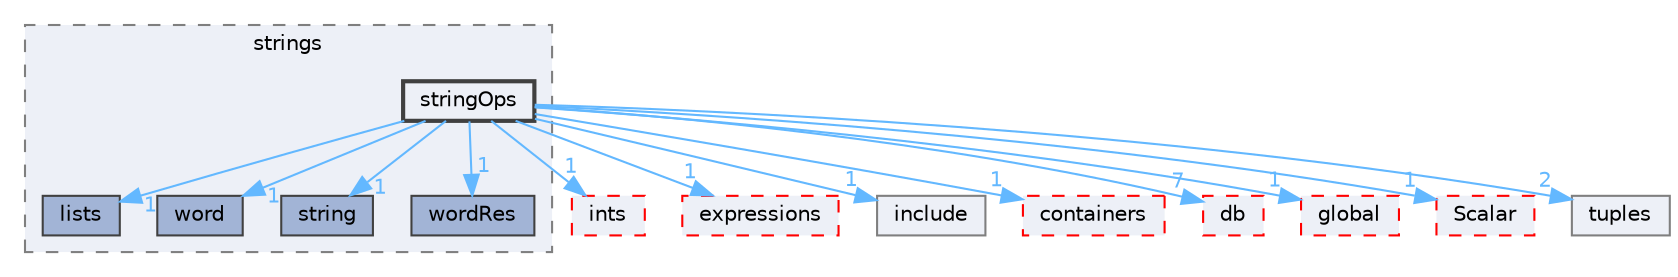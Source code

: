 digraph "src/OpenFOAM/primitives/strings/stringOps"
{
 // LATEX_PDF_SIZE
  bgcolor="transparent";
  edge [fontname=Helvetica,fontsize=10,labelfontname=Helvetica,labelfontsize=10];
  node [fontname=Helvetica,fontsize=10,shape=box,height=0.2,width=0.4];
  compound=true
  subgraph clusterdir_ce1ee507886310df0e74ee2e624fbc88 {
    graph [ bgcolor="#edf0f7", pencolor="grey50", label="strings", fontname=Helvetica,fontsize=10 style="filled,dashed", URL="dir_ce1ee507886310df0e74ee2e624fbc88.html",tooltip=""]
  dir_3225460a2bc040f976df3516175e6565 [label="lists", fillcolor="#a2b4d6", color="grey25", style="filled", URL="dir_3225460a2bc040f976df3516175e6565.html",tooltip=""];
  dir_37e5616194788bea54b108232e896e64 [label="word", fillcolor="#a2b4d6", color="grey25", style="filled", URL="dir_37e5616194788bea54b108232e896e64.html",tooltip=""];
  dir_5d269f08fff917248372ebf5423c45f9 [label="string", fillcolor="#a2b4d6", color="grey25", style="filled", URL="dir_5d269f08fff917248372ebf5423c45f9.html",tooltip=""];
  dir_9c3611b1fe23245bb1d7694d6d12a04b [label="wordRes", fillcolor="#a2b4d6", color="grey25", style="filled", URL="dir_9c3611b1fe23245bb1d7694d6d12a04b.html",tooltip=""];
  dir_04595600e69ea764b416a13a9b2786bb [label="stringOps", fillcolor="#edf0f7", color="grey25", style="filled,bold", URL="dir_04595600e69ea764b416a13a9b2786bb.html",tooltip=""];
  }
  dir_086c067a0e64eeb439d30ae0c44248d8 [label="ints", fillcolor="#edf0f7", color="red", style="filled,dashed", URL="dir_086c067a0e64eeb439d30ae0c44248d8.html",tooltip=""];
  dir_fa8eb60ad2eb9e73026ecc23442a4b28 [label="expressions", fillcolor="#edf0f7", color="red", style="filled,dashed", URL="dir_fa8eb60ad2eb9e73026ecc23442a4b28.html",tooltip=""];
  dir_e954e9f5966bc1c681a414ec8bd0ee15 [label="include", fillcolor="#edf0f7", color="grey50", style="filled", URL="dir_e954e9f5966bc1c681a414ec8bd0ee15.html",tooltip=""];
  dir_19d0872053bde092be81d7fe3f56cbf7 [label="containers", fillcolor="#edf0f7", color="red", style="filled,dashed", URL="dir_19d0872053bde092be81d7fe3f56cbf7.html",tooltip=""];
  dir_63c634f7a7cfd679ac26c67fb30fc32f [label="db", fillcolor="#edf0f7", color="red", style="filled,dashed", URL="dir_63c634f7a7cfd679ac26c67fb30fc32f.html",tooltip=""];
  dir_8583492183f4d27c76555f8f333dd07b [label="global", fillcolor="#edf0f7", color="red", style="filled,dashed", URL="dir_8583492183f4d27c76555f8f333dd07b.html",tooltip=""];
  dir_b4f4914e791ff496381862f16be45bae [label="Scalar", fillcolor="#edf0f7", color="red", style="filled,dashed", URL="dir_b4f4914e791ff496381862f16be45bae.html",tooltip=""];
  dir_bc21ceecb5bf9a0a7b119276ea79895b [label="tuples", fillcolor="#edf0f7", color="grey50", style="filled", URL="dir_bc21ceecb5bf9a0a7b119276ea79895b.html",tooltip=""];
  dir_04595600e69ea764b416a13a9b2786bb->dir_086c067a0e64eeb439d30ae0c44248d8 [headlabel="1", labeldistance=1.5 headhref="dir_003791_001949.html" href="dir_003791_001949.html" color="steelblue1" fontcolor="steelblue1"];
  dir_04595600e69ea764b416a13a9b2786bb->dir_19d0872053bde092be81d7fe3f56cbf7 [headlabel="1", labeldistance=1.5 headhref="dir_003791_000669.html" href="dir_003791_000669.html" color="steelblue1" fontcolor="steelblue1"];
  dir_04595600e69ea764b416a13a9b2786bb->dir_3225460a2bc040f976df3516175e6565 [headlabel="1", labeldistance=1.5 headhref="dir_003791_002242.html" href="dir_003791_002242.html" color="steelblue1" fontcolor="steelblue1"];
  dir_04595600e69ea764b416a13a9b2786bb->dir_37e5616194788bea54b108232e896e64 [headlabel="1", labeldistance=1.5 headhref="dir_003791_004412.html" href="dir_003791_004412.html" color="steelblue1" fontcolor="steelblue1"];
  dir_04595600e69ea764b416a13a9b2786bb->dir_5d269f08fff917248372ebf5423c45f9 [headlabel="1", labeldistance=1.5 headhref="dir_003791_003790.html" href="dir_003791_003790.html" color="steelblue1" fontcolor="steelblue1"];
  dir_04595600e69ea764b416a13a9b2786bb->dir_63c634f7a7cfd679ac26c67fb30fc32f [headlabel="7", labeldistance=1.5 headhref="dir_003791_000817.html" href="dir_003791_000817.html" color="steelblue1" fontcolor="steelblue1"];
  dir_04595600e69ea764b416a13a9b2786bb->dir_8583492183f4d27c76555f8f333dd07b [headlabel="1", labeldistance=1.5 headhref="dir_003791_001645.html" href="dir_003791_001645.html" color="steelblue1" fontcolor="steelblue1"];
  dir_04595600e69ea764b416a13a9b2786bb->dir_9c3611b1fe23245bb1d7694d6d12a04b [headlabel="1", labeldistance=1.5 headhref="dir_003791_004414.html" href="dir_003791_004414.html" color="steelblue1" fontcolor="steelblue1"];
  dir_04595600e69ea764b416a13a9b2786bb->dir_b4f4914e791ff496381862f16be45bae [headlabel="1", labeldistance=1.5 headhref="dir_003791_003415.html" href="dir_003791_003415.html" color="steelblue1" fontcolor="steelblue1"];
  dir_04595600e69ea764b416a13a9b2786bb->dir_bc21ceecb5bf9a0a7b119276ea79895b [headlabel="2", labeldistance=1.5 headhref="dir_003791_004133.html" href="dir_003791_004133.html" color="steelblue1" fontcolor="steelblue1"];
  dir_04595600e69ea764b416a13a9b2786bb->dir_e954e9f5966bc1c681a414ec8bd0ee15 [headlabel="1", labeldistance=1.5 headhref="dir_003791_001804.html" href="dir_003791_001804.html" color="steelblue1" fontcolor="steelblue1"];
  dir_04595600e69ea764b416a13a9b2786bb->dir_fa8eb60ad2eb9e73026ecc23442a4b28 [headlabel="1", labeldistance=1.5 headhref="dir_003791_001209.html" href="dir_003791_001209.html" color="steelblue1" fontcolor="steelblue1"];
}
